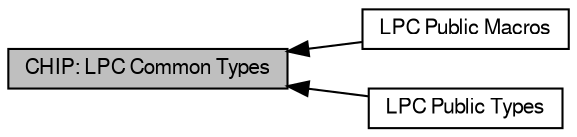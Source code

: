 digraph "CHIP: LPC Common Types"
{
  edge [fontname="FreeSans",fontsize="10",labelfontname="FreeSans",labelfontsize="10"];
  node [fontname="FreeSans",fontsize="10",shape=record];
  rankdir=LR;
  Node2 [label="LPC Public Macros",height=0.2,width=0.4,color="black", fillcolor="white", style="filled",URL="$group__LPC__Types__Public__Macros.html"];
  Node1 [label="LPC Public Types",height=0.2,width=0.4,color="black", fillcolor="white", style="filled",URL="$group__LPC__Types__Public__Types.html"];
  Node0 [label="CHIP: LPC Common Types",height=0.2,width=0.4,color="black", fillcolor="grey75", style="filled", fontcolor="black"];
  Node0->Node1 [shape=plaintext, dir="back", style="solid"];
  Node0->Node2 [shape=plaintext, dir="back", style="solid"];
}
